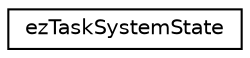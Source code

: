 digraph "Graphical Class Hierarchy"
{
 // LATEX_PDF_SIZE
  edge [fontname="Helvetica",fontsize="10",labelfontname="Helvetica",labelfontsize="10"];
  node [fontname="Helvetica",fontsize="10",shape=record];
  rankdir="LR";
  Node0 [label="ezTaskSystemState",height=0.2,width=0.4,color="black", fillcolor="white", style="filled",URL="$da/d14/classez_task_system_state.htm",tooltip=" "];
}
